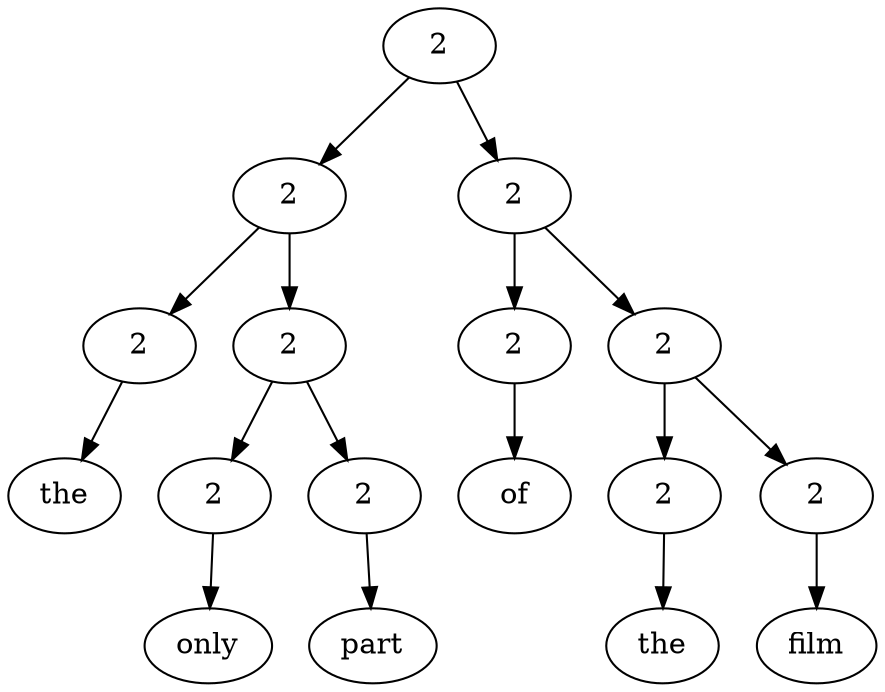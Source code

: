 digraph G{Node0 [label="2"]
Node0 -> Node1
Node0 -> Node9
Node1 [label="2"]
Node1 -> Node2
Node1 -> Node4
Node9 [label="2"]
Node9 -> Node10
Node9 -> Node12
Node2 [label="2"]
Node2 -> Node3
Node4 [label="2"]
Node4 -> Node5
Node4 -> Node7
Node10 [label="2"]
Node10 -> Node11
Node12 [label="2"]
Node12 -> Node13
Node12 -> Node15
Node3 [label="the"]
Node5 [label="2"]
Node5 -> Node6
Node7 [label="2"]
Node7 -> Node8
Node11 [label="of"]
Node13 [label="2"]
Node13 -> Node14
Node15 [label="2"]
Node15 -> Node16
Node6 [label="only"]
Node8 [label="part"]
Node14 [label="the"]
Node16 [label="film"]
}